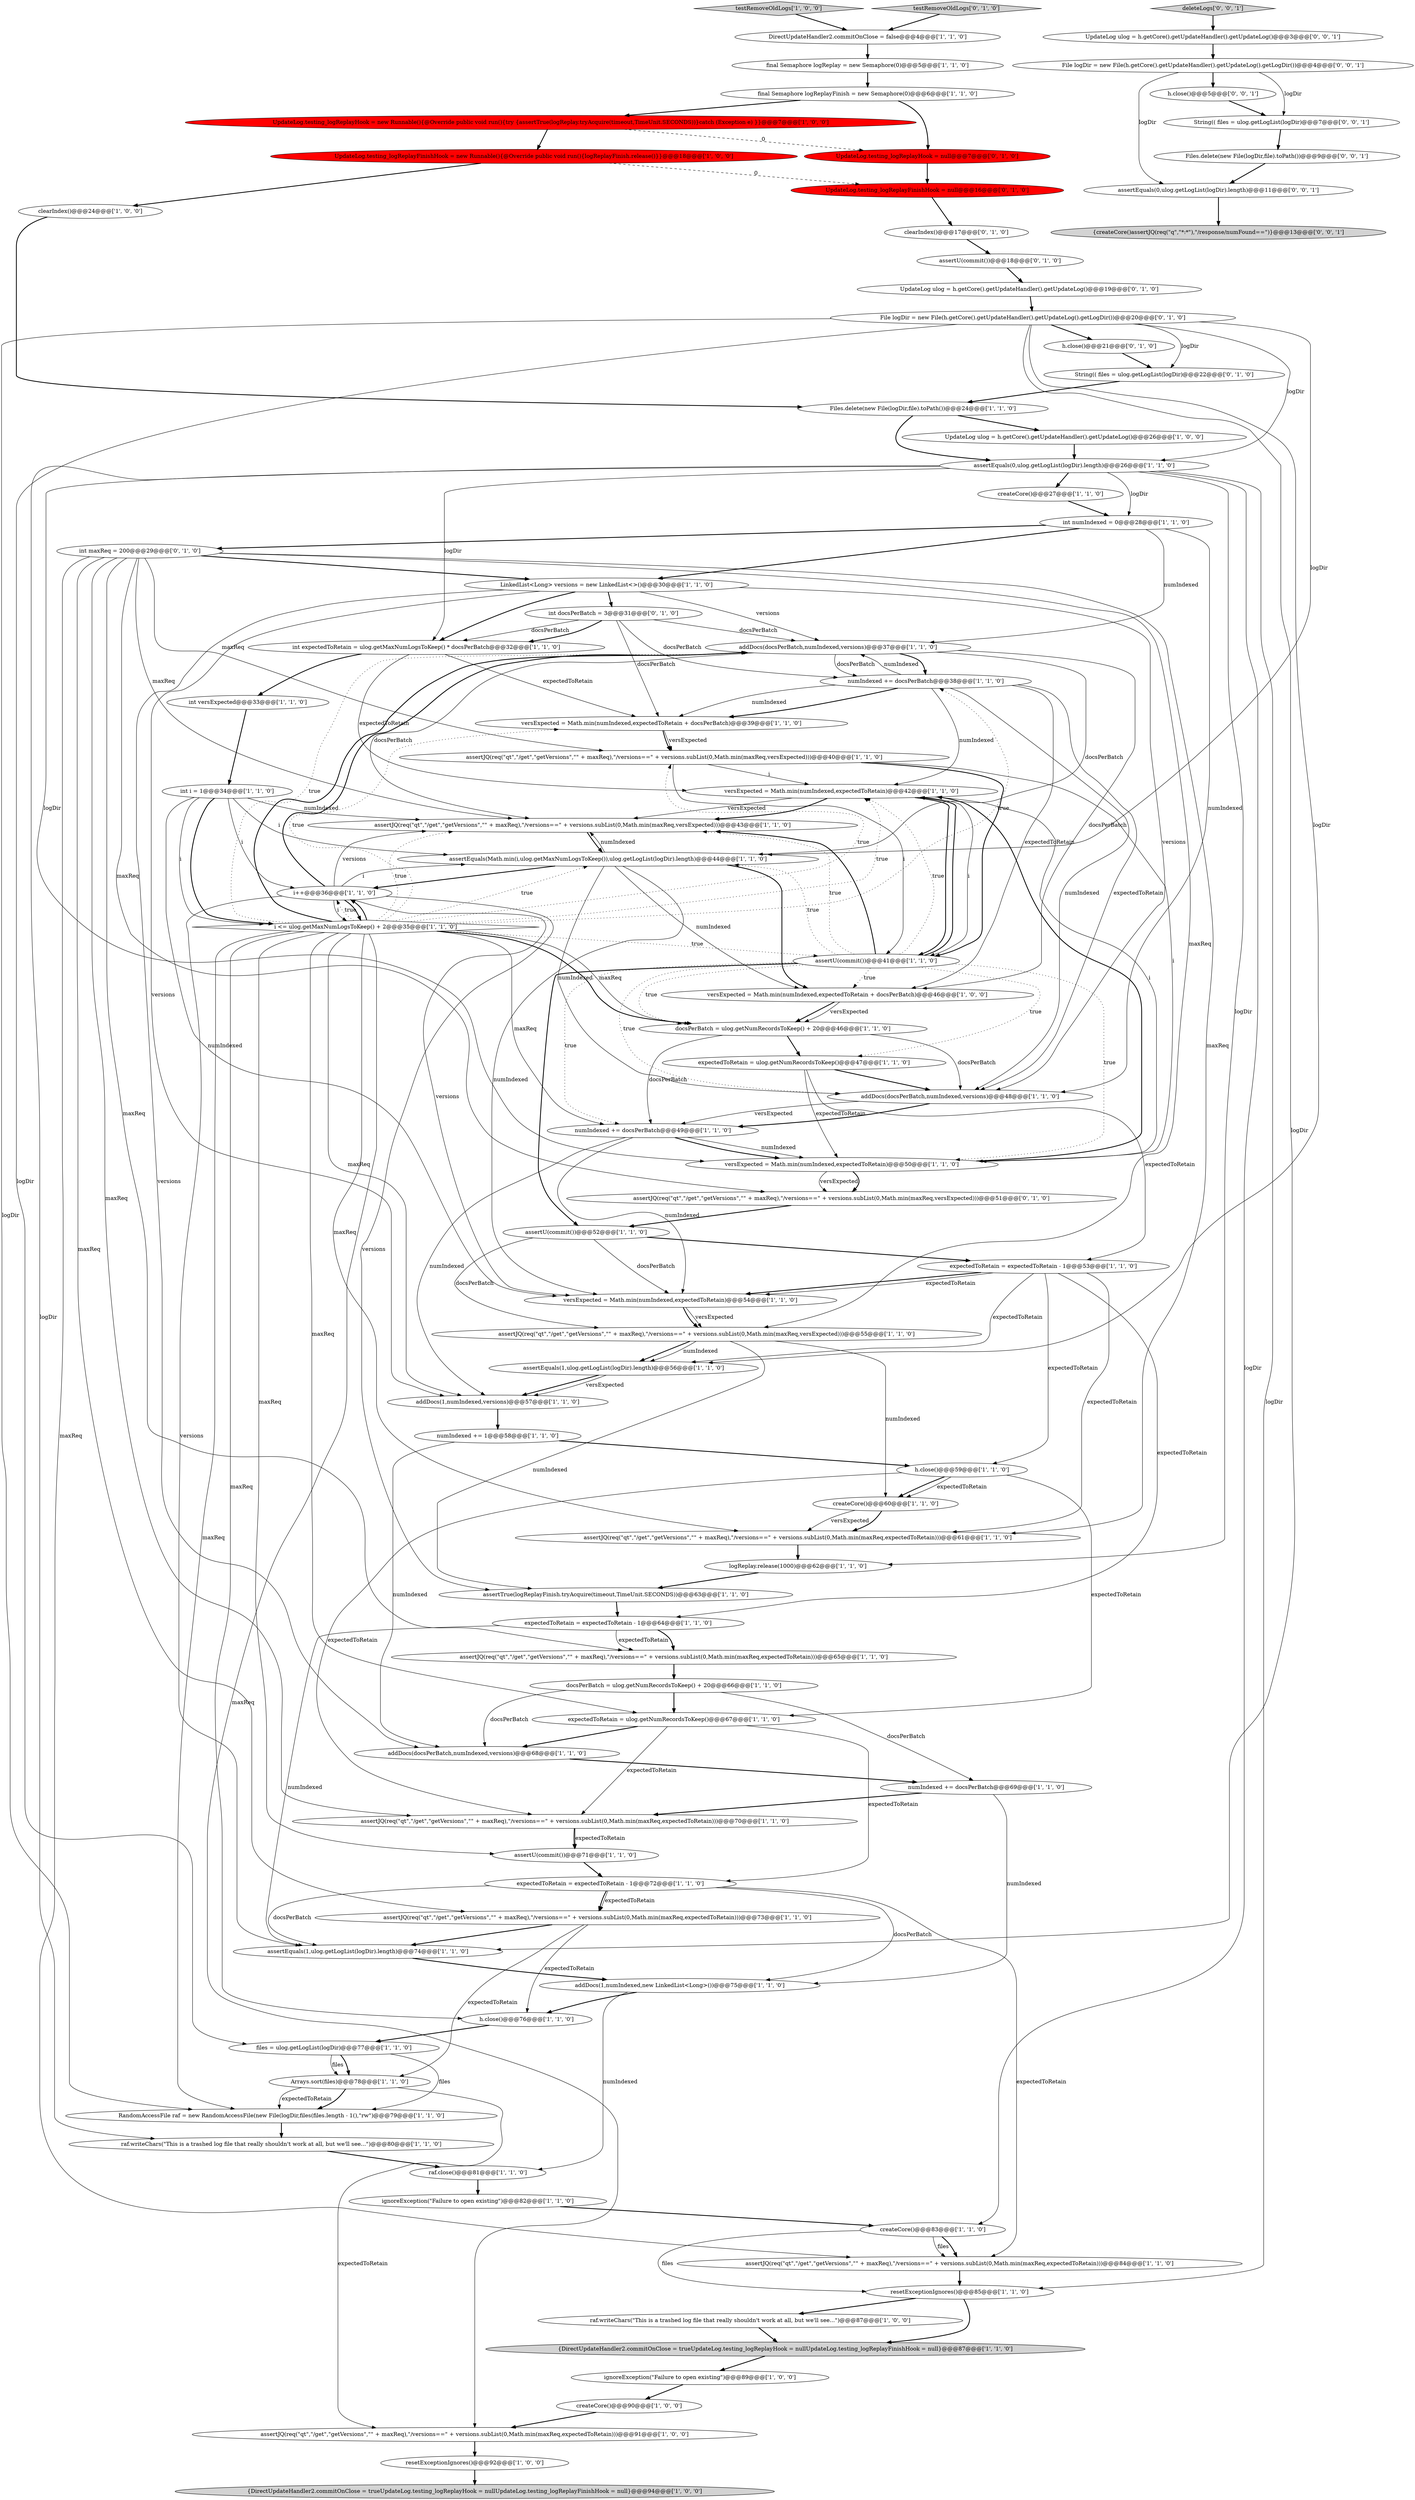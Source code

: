 digraph {
48 [style = filled, label = "UpdateLog ulog = h.getCore().getUpdateHandler().getUpdateLog()@@@26@@@['1', '0', '0']", fillcolor = white, shape = ellipse image = "AAA0AAABBB1BBB"];
20 [style = filled, label = "assertJQ(req(\"qt\",\"/get\",\"getVersions\",\"\" + maxReq),\"/versions==\" + versions.subList(0,Math.min(maxReq,expectedToRetain)))@@@70@@@['1', '1', '0']", fillcolor = white, shape = ellipse image = "AAA0AAABBB1BBB"];
18 [style = filled, label = "raf.writeChars(\"This is a trashed log file that really shouldn't work at all, but we'll see...\")@@@87@@@['1', '0', '0']", fillcolor = white, shape = ellipse image = "AAA0AAABBB1BBB"];
45 [style = filled, label = "assertJQ(req(\"qt\",\"/get\",\"getVersions\",\"\" + maxReq),\"/versions==\" + versions.subList(0,Math.min(maxReq,expectedToRetain)))@@@73@@@['1', '1', '0']", fillcolor = white, shape = ellipse image = "AAA0AAABBB1BBB"];
63 [style = filled, label = "numIndexed += docsPerBatch@@@38@@@['1', '1', '0']", fillcolor = white, shape = ellipse image = "AAA0AAABBB1BBB"];
57 [style = filled, label = "assertU(commit())@@@71@@@['1', '1', '0']", fillcolor = white, shape = ellipse image = "AAA0AAABBB1BBB"];
67 [style = filled, label = "logReplay.release(1000)@@@62@@@['1', '1', '0']", fillcolor = white, shape = ellipse image = "AAA0AAABBB1BBB"];
24 [style = filled, label = "addDocs(docsPerBatch,numIndexed,versions)@@@37@@@['1', '1', '0']", fillcolor = white, shape = ellipse image = "AAA0AAABBB1BBB"];
68 [style = filled, label = "final Semaphore logReplay = new Semaphore(0)@@@5@@@['1', '1', '0']", fillcolor = white, shape = ellipse image = "AAA0AAABBB1BBB"];
64 [style = filled, label = "files = ulog.getLogList(logDir)@@@77@@@['1', '1', '0']", fillcolor = white, shape = ellipse image = "AAA0AAABBB1BBB"];
58 [style = filled, label = "ignoreException(\"Failure to open existing\")@@@82@@@['1', '1', '0']", fillcolor = white, shape = ellipse image = "AAA0AAABBB1BBB"];
39 [style = filled, label = "final Semaphore logReplayFinish = new Semaphore(0)@@@6@@@['1', '1', '0']", fillcolor = white, shape = ellipse image = "AAA0AAABBB1BBB"];
30 [style = filled, label = "assertJQ(req(\"qt\",\"/get\",\"getVersions\",\"\" + maxReq),\"/versions==\" + versions.subList(0,Math.min(maxReq,versExpected)))@@@40@@@['1', '1', '0']", fillcolor = white, shape = ellipse image = "AAA0AAABBB1BBB"];
26 [style = filled, label = "versExpected = Math.min(numIndexed,expectedToRetain)@@@42@@@['1', '1', '0']", fillcolor = white, shape = ellipse image = "AAA0AAABBB1BBB"];
44 [style = filled, label = "expectedToRetain = ulog.getNumRecordsToKeep()@@@47@@@['1', '1', '0']", fillcolor = white, shape = ellipse image = "AAA0AAABBB1BBB"];
72 [style = filled, label = "assertU(commit())@@@52@@@['1', '1', '0']", fillcolor = white, shape = ellipse image = "AAA0AAABBB1BBB"];
31 [style = filled, label = "assertJQ(req(\"qt\",\"/get\",\"getVersions\",\"\" + maxReq),\"/versions==\" + versions.subList(0,Math.min(maxReq,expectedToRetain)))@@@61@@@['1', '1', '0']", fillcolor = white, shape = ellipse image = "AAA0AAABBB1BBB"];
51 [style = filled, label = "int numIndexed = 0@@@28@@@['1', '1', '0']", fillcolor = white, shape = ellipse image = "AAA0AAABBB1BBB"];
10 [style = filled, label = "createCore()@@@27@@@['1', '1', '0']", fillcolor = white, shape = ellipse image = "AAA0AAABBB1BBB"];
16 [style = filled, label = "Arrays.sort(files)@@@78@@@['1', '1', '0']", fillcolor = white, shape = ellipse image = "AAA0AAABBB1BBB"];
4 [style = filled, label = "assertTrue(logReplayFinish.tryAcquire(timeout,TimeUnit.SECONDS))@@@63@@@['1', '1', '0']", fillcolor = white, shape = ellipse image = "AAA0AAABBB1BBB"];
53 [style = filled, label = "createCore()@@@90@@@['1', '0', '0']", fillcolor = white, shape = ellipse image = "AAA0AAABBB1BBB"];
37 [style = filled, label = "assertJQ(req(\"qt\",\"/get\",\"getVersions\",\"\" + maxReq),\"/versions==\" + versions.subList(0,Math.min(maxReq,expectedToRetain)))@@@84@@@['1', '1', '0']", fillcolor = white, shape = ellipse image = "AAA0AAABBB1BBB"];
88 [style = filled, label = "File logDir = new File(h.getCore().getUpdateHandler().getUpdateLog().getLogDir())@@@4@@@['0', '0', '1']", fillcolor = white, shape = ellipse image = "AAA0AAABBB3BBB"];
78 [style = filled, label = "UpdateLog ulog = h.getCore().getUpdateHandler().getUpdateLog()@@@19@@@['0', '1', '0']", fillcolor = white, shape = ellipse image = "AAA0AAABBB2BBB"];
49 [style = filled, label = "versExpected = Math.min(numIndexed,expectedToRetain + docsPerBatch)@@@46@@@['1', '0', '0']", fillcolor = white, shape = ellipse image = "AAA0AAABBB1BBB"];
25 [style = filled, label = "UpdateLog.testing_logReplayHook = new Runnable(){@Override public void run(){try {assertTrue(logReplay.tryAcquire(timeout,TimeUnit.SECONDS))}catch (Exception e) }}@@@7@@@['1', '0', '0']", fillcolor = red, shape = ellipse image = "AAA1AAABBB1BBB"];
82 [style = filled, label = "String(( files = ulog.getLogList(logDir)@@@22@@@['0', '1', '0']", fillcolor = white, shape = ellipse image = "AAA0AAABBB2BBB"];
21 [style = filled, label = "assertEquals(0,ulog.getLogList(logDir).length)@@@26@@@['1', '1', '0']", fillcolor = white, shape = ellipse image = "AAA0AAABBB1BBB"];
69 [style = filled, label = "i++@@@36@@@['1', '1', '0']", fillcolor = white, shape = ellipse image = "AAA0AAABBB1BBB"];
13 [style = filled, label = "resetExceptionIgnores()@@@85@@@['1', '1', '0']", fillcolor = white, shape = ellipse image = "AAA0AAABBB1BBB"];
83 [style = filled, label = "clearIndex()@@@17@@@['0', '1', '0']", fillcolor = white, shape = ellipse image = "AAA0AAABBB2BBB"];
50 [style = filled, label = "assertEquals(1,ulog.getLogList(logDir).length)@@@56@@@['1', '1', '0']", fillcolor = white, shape = ellipse image = "AAA0AAABBB1BBB"];
33 [style = filled, label = "assertJQ(req(\"qt\",\"/get\",\"getVersions\",\"\" + maxReq),\"/versions==\" + versions.subList(0,Math.min(maxReq,versExpected)))@@@55@@@['1', '1', '0']", fillcolor = white, shape = ellipse image = "AAA0AAABBB1BBB"];
89 [style = filled, label = "assertEquals(0,ulog.getLogList(logDir).length)@@@11@@@['0', '0', '1']", fillcolor = white, shape = ellipse image = "AAA0AAABBB3BBB"];
11 [style = filled, label = "{DirectUpdateHandler2.commitOnClose = trueUpdateLog.testing_logReplayHook = nullUpdateLog.testing_logReplayFinishHook = null}@@@94@@@['1', '0', '0']", fillcolor = lightgray, shape = ellipse image = "AAA0AAABBB1BBB"];
17 [style = filled, label = "numIndexed += docsPerBatch@@@69@@@['1', '1', '0']", fillcolor = white, shape = ellipse image = "AAA0AAABBB1BBB"];
2 [style = filled, label = "int expectedToRetain = ulog.getMaxNumLogsToKeep() * docsPerBatch@@@32@@@['1', '1', '0']", fillcolor = white, shape = ellipse image = "AAA0AAABBB1BBB"];
87 [style = filled, label = "Files.delete(new File(logDir,file).toPath())@@@9@@@['0', '0', '1']", fillcolor = white, shape = ellipse image = "AAA0AAABBB3BBB"];
80 [style = filled, label = "int maxReq = 200@@@29@@@['0', '1', '0']", fillcolor = white, shape = ellipse image = "AAA0AAABBB2BBB"];
47 [style = filled, label = "addDocs(1,numIndexed,new LinkedList<Long>())@@@75@@@['1', '1', '0']", fillcolor = white, shape = ellipse image = "AAA0AAABBB1BBB"];
85 [style = filled, label = "UpdateLog ulog = h.getCore().getUpdateHandler().getUpdateLog()@@@3@@@['0', '0', '1']", fillcolor = white, shape = ellipse image = "AAA0AAABBB3BBB"];
7 [style = filled, label = "{DirectUpdateHandler2.commitOnClose = trueUpdateLog.testing_logReplayHook = nullUpdateLog.testing_logReplayFinishHook = null}@@@87@@@['1', '1', '0']", fillcolor = lightgray, shape = ellipse image = "AAA0AAABBB1BBB"];
40 [style = filled, label = "clearIndex()@@@24@@@['1', '0', '0']", fillcolor = white, shape = ellipse image = "AAA0AAABBB1BBB"];
32 [style = filled, label = "versExpected = Math.min(numIndexed,expectedToRetain)@@@50@@@['1', '1', '0']", fillcolor = white, shape = ellipse image = "AAA0AAABBB1BBB"];
75 [style = filled, label = "int docsPerBatch = 3@@@31@@@['0', '1', '0']", fillcolor = white, shape = ellipse image = "AAA0AAABBB2BBB"];
9 [style = filled, label = "expectedToRetain = expectedToRetain - 1@@@53@@@['1', '1', '0']", fillcolor = white, shape = ellipse image = "AAA0AAABBB1BBB"];
23 [style = filled, label = "int i = 1@@@34@@@['1', '1', '0']", fillcolor = white, shape = ellipse image = "AAA0AAABBB1BBB"];
71 [style = filled, label = "expectedToRetain = expectedToRetain - 1@@@72@@@['1', '1', '0']", fillcolor = white, shape = ellipse image = "AAA0AAABBB1BBB"];
81 [style = filled, label = "File logDir = new File(h.getCore().getUpdateHandler().getUpdateLog().getLogDir())@@@20@@@['0', '1', '0']", fillcolor = white, shape = ellipse image = "AAA0AAABBB2BBB"];
6 [style = filled, label = "ignoreException(\"Failure to open existing\")@@@89@@@['1', '0', '0']", fillcolor = white, shape = ellipse image = "AAA0AAABBB1BBB"];
8 [style = filled, label = "expectedToRetain = ulog.getNumRecordsToKeep()@@@67@@@['1', '1', '0']", fillcolor = white, shape = ellipse image = "AAA0AAABBB1BBB"];
54 [style = filled, label = "LinkedList<Long> versions = new LinkedList<>()@@@30@@@['1', '1', '0']", fillcolor = white, shape = ellipse image = "AAA0AAABBB1BBB"];
65 [style = filled, label = "assertJQ(req(\"qt\",\"/get\",\"getVersions\",\"\" + maxReq),\"/versions==\" + versions.subList(0,Math.min(maxReq,versExpected)))@@@43@@@['1', '1', '0']", fillcolor = white, shape = ellipse image = "AAA0AAABBB1BBB"];
12 [style = filled, label = "UpdateLog.testing_logReplayFinishHook = new Runnable(){@Override public void run(){logReplayFinish.release()}}@@@18@@@['1', '0', '0']", fillcolor = red, shape = ellipse image = "AAA1AAABBB1BBB"];
41 [style = filled, label = "Files.delete(new File(logDir,file).toPath())@@@24@@@['1', '1', '0']", fillcolor = white, shape = ellipse image = "AAA0AAABBB1BBB"];
70 [style = filled, label = "resetExceptionIgnores()@@@92@@@['1', '0', '0']", fillcolor = white, shape = ellipse image = "AAA0AAABBB1BBB"];
1 [style = filled, label = "i <= ulog.getMaxNumLogsToKeep() + 2@@@35@@@['1', '1', '0']", fillcolor = white, shape = diamond image = "AAA0AAABBB1BBB"];
27 [style = filled, label = "h.close()@@@59@@@['1', '1', '0']", fillcolor = white, shape = ellipse image = "AAA0AAABBB1BBB"];
0 [style = filled, label = "raf.writeChars(\"This is a trashed log file that really shouldn't work at all, but we'll see...\")@@@80@@@['1', '1', '0']", fillcolor = white, shape = ellipse image = "AAA0AAABBB1BBB"];
14 [style = filled, label = "addDocs(1,numIndexed,versions)@@@57@@@['1', '1', '0']", fillcolor = white, shape = ellipse image = "AAA0AAABBB1BBB"];
42 [style = filled, label = "testRemoveOldLogs['1', '0', '0']", fillcolor = lightgray, shape = diamond image = "AAA0AAABBB1BBB"];
3 [style = filled, label = "docsPerBatch = ulog.getNumRecordsToKeep() + 20@@@66@@@['1', '1', '0']", fillcolor = white, shape = ellipse image = "AAA0AAABBB1BBB"];
19 [style = filled, label = "addDocs(docsPerBatch,numIndexed,versions)@@@48@@@['1', '1', '0']", fillcolor = white, shape = ellipse image = "AAA0AAABBB1BBB"];
35 [style = filled, label = "versExpected = Math.min(numIndexed,expectedToRetain)@@@54@@@['1', '1', '0']", fillcolor = white, shape = ellipse image = "AAA0AAABBB1BBB"];
22 [style = filled, label = "numIndexed += 1@@@58@@@['1', '1', '0']", fillcolor = white, shape = ellipse image = "AAA0AAABBB1BBB"];
90 [style = filled, label = "deleteLogs['0', '0', '1']", fillcolor = lightgray, shape = diamond image = "AAA0AAABBB3BBB"];
15 [style = filled, label = "assertEquals(Math.min(i,ulog.getMaxNumLogsToKeep()),ulog.getLogList(logDir).length)@@@44@@@['1', '1', '0']", fillcolor = white, shape = ellipse image = "AAA0AAABBB1BBB"];
77 [style = filled, label = "UpdateLog.testing_logReplayHook = null@@@7@@@['0', '1', '0']", fillcolor = red, shape = ellipse image = "AAA1AAABBB2BBB"];
56 [style = filled, label = "RandomAccessFile raf = new RandomAccessFile(new File(logDir,files(files.length - 1(),\"rw\")@@@79@@@['1', '1', '0']", fillcolor = white, shape = ellipse image = "AAA0AAABBB1BBB"];
59 [style = filled, label = "docsPerBatch = ulog.getNumRecordsToKeep() + 20@@@46@@@['1', '1', '0']", fillcolor = white, shape = ellipse image = "AAA0AAABBB1BBB"];
29 [style = filled, label = "versExpected = Math.min(numIndexed,expectedToRetain + docsPerBatch)@@@39@@@['1', '1', '0']", fillcolor = white, shape = ellipse image = "AAA0AAABBB1BBB"];
91 [style = filled, label = "h.close()@@@5@@@['0', '0', '1']", fillcolor = white, shape = ellipse image = "AAA0AAABBB3BBB"];
76 [style = filled, label = "assertU(commit())@@@18@@@['0', '1', '0']", fillcolor = white, shape = ellipse image = "AAA0AAABBB2BBB"];
61 [style = filled, label = "assertJQ(req(\"qt\",\"/get\",\"getVersions\",\"\" + maxReq),\"/versions==\" + versions.subList(0,Math.min(maxReq,expectedToRetain)))@@@65@@@['1', '1', '0']", fillcolor = white, shape = ellipse image = "AAA0AAABBB1BBB"];
52 [style = filled, label = "h.close()@@@76@@@['1', '1', '0']", fillcolor = white, shape = ellipse image = "AAA0AAABBB1BBB"];
28 [style = filled, label = "createCore()@@@60@@@['1', '1', '0']", fillcolor = white, shape = ellipse image = "AAA0AAABBB1BBB"];
79 [style = filled, label = "assertJQ(req(\"qt\",\"/get\",\"getVersions\",\"\" + maxReq),\"/versions==\" + versions.subList(0,Math.min(maxReq,versExpected)))@@@51@@@['0', '1', '0']", fillcolor = white, shape = ellipse image = "AAA0AAABBB2BBB"];
36 [style = filled, label = "raf.close()@@@81@@@['1', '1', '0']", fillcolor = white, shape = ellipse image = "AAA0AAABBB1BBB"];
55 [style = filled, label = "assertEquals(1,ulog.getLogList(logDir).length)@@@74@@@['1', '1', '0']", fillcolor = white, shape = ellipse image = "AAA0AAABBB1BBB"];
62 [style = filled, label = "createCore()@@@83@@@['1', '1', '0']", fillcolor = white, shape = ellipse image = "AAA0AAABBB1BBB"];
84 [style = filled, label = "UpdateLog.testing_logReplayFinishHook = null@@@16@@@['0', '1', '0']", fillcolor = red, shape = ellipse image = "AAA1AAABBB2BBB"];
34 [style = filled, label = "assertU(commit())@@@41@@@['1', '1', '0']", fillcolor = white, shape = ellipse image = "AAA0AAABBB1BBB"];
73 [style = filled, label = "testRemoveOldLogs['0', '1', '0']", fillcolor = lightgray, shape = diamond image = "AAA0AAABBB2BBB"];
86 [style = filled, label = "{createCore()assertJQ(req(\"q\",\"*:*\"),\"/response/numFound==\")}@@@13@@@['0', '0', '1']", fillcolor = lightgray, shape = ellipse image = "AAA0AAABBB3BBB"];
60 [style = filled, label = "numIndexed += docsPerBatch@@@49@@@['1', '1', '0']", fillcolor = white, shape = ellipse image = "AAA0AAABBB1BBB"];
66 [style = filled, label = "assertJQ(req(\"qt\",\"/get\",\"getVersions\",\"\" + maxReq),\"/versions==\" + versions.subList(0,Math.min(maxReq,expectedToRetain)))@@@91@@@['1', '0', '0']", fillcolor = white, shape = ellipse image = "AAA0AAABBB1BBB"];
74 [style = filled, label = "h.close()@@@21@@@['0', '1', '0']", fillcolor = white, shape = ellipse image = "AAA0AAABBB2BBB"];
43 [style = filled, label = "expectedToRetain = expectedToRetain - 1@@@64@@@['1', '1', '0']", fillcolor = white, shape = ellipse image = "AAA0AAABBB1BBB"];
5 [style = filled, label = "int versExpected@@@33@@@['1', '1', '0']", fillcolor = white, shape = ellipse image = "AAA0AAABBB1BBB"];
38 [style = filled, label = "DirectUpdateHandler2.commitOnClose = false@@@4@@@['1', '1', '0']", fillcolor = white, shape = ellipse image = "AAA0AAABBB1BBB"];
46 [style = filled, label = "addDocs(docsPerBatch,numIndexed,versions)@@@68@@@['1', '1', '0']", fillcolor = white, shape = ellipse image = "AAA0AAABBB1BBB"];
92 [style = filled, label = "String(( files = ulog.getLogList(logDir)@@@7@@@['0', '0', '1']", fillcolor = white, shape = ellipse image = "AAA0AAABBB3BBB"];
21->10 [style = bold, label=""];
1->69 [style = bold, label=""];
24->63 [style = bold, label=""];
71->55 [style = solid, label="docsPerBatch"];
49->59 [style = bold, label=""];
63->26 [style = solid, label="numIndexed"];
20->57 [style = bold, label=""];
52->64 [style = bold, label=""];
19->60 [style = bold, label=""];
1->60 [style = solid, label="maxReq"];
28->31 [style = solid, label="versExpected"];
80->30 [style = solid, label="maxReq"];
71->45 [style = solid, label="expectedToRetain"];
29->30 [style = bold, label=""];
55->47 [style = bold, label=""];
74->82 [style = bold, label=""];
35->33 [style = solid, label="versExpected"];
23->1 [style = solid, label="i"];
81->15 [style = solid, label="logDir"];
27->28 [style = bold, label=""];
21->62 [style = solid, label="logDir"];
26->34 [style = bold, label=""];
26->34 [style = solid, label="i"];
20->57 [style = solid, label="expectedToRetain"];
44->19 [style = bold, label=""];
1->63 [style = dotted, label="true"];
30->34 [style = solid, label="i"];
60->32 [style = bold, label=""];
70->11 [style = bold, label=""];
21->2 [style = solid, label="logDir"];
43->55 [style = solid, label="numIndexed"];
9->43 [style = solid, label="expectedToRetain"];
63->24 [style = solid, label="numIndexed"];
71->37 [style = solid, label="expectedToRetain"];
9->50 [style = solid, label="expectedToRetain"];
12->84 [style = dashed, label="0"];
64->16 [style = bold, label=""];
63->19 [style = solid, label="numIndexed"];
9->35 [style = bold, label=""];
34->65 [style = dotted, label="true"];
1->34 [style = dotted, label="true"];
92->87 [style = bold, label=""];
16->66 [style = solid, label="expectedToRetain"];
80->37 [style = solid, label="maxReq"];
34->26 [style = dotted, label="true"];
1->65 [style = dotted, label="true"];
80->61 [style = solid, label="maxReq"];
26->65 [style = bold, label=""];
41->48 [style = bold, label=""];
12->40 [style = bold, label=""];
34->72 [style = bold, label=""];
61->3 [style = bold, label=""];
26->65 [style = solid, label="versExpected"];
58->62 [style = bold, label=""];
82->41 [style = bold, label=""];
39->77 [style = bold, label=""];
34->26 [style = bold, label=""];
21->0 [style = solid, label="logDir"];
67->4 [style = bold, label=""];
60->35 [style = solid, label="numIndexed"];
51->19 [style = solid, label="numIndexed"];
48->21 [style = bold, label=""];
80->20 [style = solid, label="maxReq"];
59->60 [style = solid, label="docsPerBatch"];
75->2 [style = solid, label="docsPerBatch"];
21->13 [style = solid, label="logDir"];
27->20 [style = solid, label="expectedToRetain"];
24->63 [style = solid, label="docsPerBatch"];
62->13 [style = solid, label="files"];
81->50 [style = solid, label="logDir"];
21->51 [style = solid, label="logDir"];
81->64 [style = solid, label="logDir"];
72->35 [style = solid, label="docsPerBatch"];
1->66 [style = solid, label="maxReq"];
26->32 [style = solid, label="i"];
17->20 [style = bold, label=""];
60->14 [style = solid, label="numIndexed"];
3->17 [style = solid, label="docsPerBatch"];
60->32 [style = solid, label="numIndexed"];
10->51 [style = bold, label=""];
33->4 [style = solid, label="numIndexed"];
68->39 [style = bold, label=""];
5->23 [style = bold, label=""];
81->55 [style = solid, label="logDir"];
51->54 [style = bold, label=""];
24->65 [style = solid, label="docsPerBatch"];
16->56 [style = bold, label=""];
21->67 [style = solid, label="logDir"];
19->60 [style = solid, label="versExpected"];
27->8 [style = solid, label="expectedToRetain"];
2->29 [style = solid, label="expectedToRetain"];
41->21 [style = bold, label=""];
71->45 [style = bold, label=""];
24->15 [style = solid, label="docsPerBatch"];
14->22 [style = bold, label=""];
75->29 [style = solid, label="docsPerBatch"];
59->19 [style = solid, label="docsPerBatch"];
57->71 [style = bold, label=""];
15->19 [style = solid, label="numIndexed"];
30->34 [style = bold, label=""];
54->24 [style = solid, label="versions"];
1->69 [style = dotted, label="true"];
80->45 [style = solid, label="maxReq"];
1->57 [style = solid, label="maxReq"];
71->47 [style = solid, label="docsPerBatch"];
32->26 [style = bold, label=""];
33->50 [style = bold, label=""];
54->19 [style = solid, label="versions"];
38->68 [style = bold, label=""];
81->82 [style = solid, label="logDir"];
0->36 [style = bold, label=""];
1->30 [style = dotted, label="true"];
36->58 [style = bold, label=""];
1->8 [style = solid, label="maxReq"];
6->53 [style = bold, label=""];
43->61 [style = solid, label="expectedToRetain"];
1->26 [style = dotted, label="true"];
64->16 [style = solid, label="files"];
23->15 [style = solid, label="i"];
51->24 [style = solid, label="numIndexed"];
85->88 [style = bold, label=""];
21->32 [style = solid, label="logDir"];
80->79 [style = solid, label="maxReq"];
54->2 [style = bold, label=""];
69->1 [style = bold, label=""];
1->15 [style = dotted, label="true"];
7->6 [style = bold, label=""];
8->71 [style = solid, label="expectedToRetain"];
45->52 [style = solid, label="expectedToRetain"];
69->55 [style = solid, label="versions"];
1->59 [style = bold, label=""];
80->33 [style = solid, label="maxReq"];
39->25 [style = bold, label=""];
59->44 [style = bold, label=""];
69->4 [style = solid, label="versions"];
63->29 [style = bold, label=""];
37->13 [style = bold, label=""];
18->7 [style = bold, label=""];
1->31 [style = solid, label="maxReq"];
72->9 [style = bold, label=""];
42->38 [style = bold, label=""];
80->65 [style = solid, label="maxReq"];
13->18 [style = bold, label=""];
65->15 [style = bold, label=""];
64->56 [style = solid, label="files"];
63->49 [style = solid, label="expectedToRetain"];
23->65 [style = solid, label="numIndexed"];
33->50 [style = solid, label="numIndexed"];
66->70 [style = bold, label=""];
75->63 [style = solid, label="docsPerBatch"];
1->56 [style = solid, label="maxReq"];
88->92 [style = solid, label="logDir"];
79->72 [style = bold, label=""];
45->55 [style = bold, label=""];
49->59 [style = solid, label="versExpected"];
80->31 [style = solid, label="maxReq"];
23->69 [style = solid, label="i"];
90->85 [style = bold, label=""];
28->31 [style = bold, label=""];
89->86 [style = bold, label=""];
9->35 [style = solid, label="expectedToRetain"];
69->65 [style = solid, label="versions"];
33->28 [style = solid, label="numIndexed"];
50->14 [style = bold, label=""];
23->35 [style = solid, label="numIndexed"];
22->46 [style = solid, label="numIndexed"];
25->77 [style = dashed, label="0"];
34->65 [style = bold, label=""];
43->61 [style = bold, label=""];
16->56 [style = solid, label="expectedToRetain"];
34->60 [style = dotted, label="true"];
54->75 [style = bold, label=""];
15->35 [style = solid, label="numIndexed"];
63->29 [style = solid, label="numIndexed"];
75->2 [style = bold, label=""];
3->8 [style = bold, label=""];
81->74 [style = bold, label=""];
34->15 [style = dotted, label="true"];
69->24 [style = bold, label=""];
81->21 [style = solid, label="logDir"];
27->28 [style = solid, label="expectedToRetain"];
83->76 [style = bold, label=""];
1->59 [style = solid, label="maxReq"];
50->14 [style = solid, label="versExpected"];
81->56 [style = solid, label="logDir"];
47->52 [style = bold, label=""];
45->16 [style = solid, label="expectedToRetain"];
62->37 [style = solid, label="files"];
76->78 [style = bold, label=""];
9->27 [style = solid, label="expectedToRetain"];
91->92 [style = bold, label=""];
2->5 [style = bold, label=""];
78->81 [style = bold, label=""];
88->89 [style = solid, label="logDir"];
15->49 [style = solid, label="numIndexed"];
34->32 [style = dotted, label="true"];
15->49 [style = bold, label=""];
34->44 [style = dotted, label="true"];
4->43 [style = bold, label=""];
2->26 [style = solid, label="expectedToRetain"];
15->69 [style = bold, label=""];
9->31 [style = solid, label="expectedToRetain"];
1->24 [style = dotted, label="true"];
54->46 [style = solid, label="versions"];
35->33 [style = bold, label=""];
30->26 [style = solid, label="i"];
56->0 [style = bold, label=""];
72->33 [style = solid, label="docsPerBatch"];
69->1 [style = solid, label="i"];
34->49 [style = dotted, label="true"];
1->29 [style = dotted, label="true"];
8->46 [style = bold, label=""];
63->19 [style = solid, label="expectedToRetain"];
17->47 [style = solid, label="numIndexed"];
32->79 [style = solid, label="versExpected"];
31->67 [style = bold, label=""];
22->27 [style = bold, label=""];
62->37 [style = bold, label=""];
25->12 [style = bold, label=""];
80->54 [style = bold, label=""];
32->79 [style = bold, label=""];
1->24 [style = bold, label=""];
13->7 [style = bold, label=""];
53->66 [style = bold, label=""];
69->35 [style = solid, label="versions"];
30->32 [style = solid, label="i"];
54->14 [style = solid, label="versions"];
75->24 [style = solid, label="docsPerBatch"];
40->41 [style = bold, label=""];
47->36 [style = solid, label="numIndexed"];
29->30 [style = solid, label="versExpected"];
88->91 [style = bold, label=""];
44->32 [style = solid, label="expectedToRetain"];
23->1 [style = bold, label=""];
3->46 [style = solid, label="docsPerBatch"];
8->20 [style = solid, label="expectedToRetain"];
87->89 [style = bold, label=""];
44->9 [style = solid, label="expectedToRetain"];
73->38 [style = bold, label=""];
1->14 [style = solid, label="maxReq"];
34->59 [style = dotted, label="true"];
77->84 [style = bold, label=""];
46->17 [style = bold, label=""];
69->15 [style = solid, label="i"];
84->83 [style = bold, label=""];
51->80 [style = bold, label=""];
15->65 [style = solid, label="numIndexed"];
1->52 [style = solid, label="maxReq"];
24->49 [style = solid, label="docsPerBatch"];
34->19 [style = dotted, label="true"];
}
